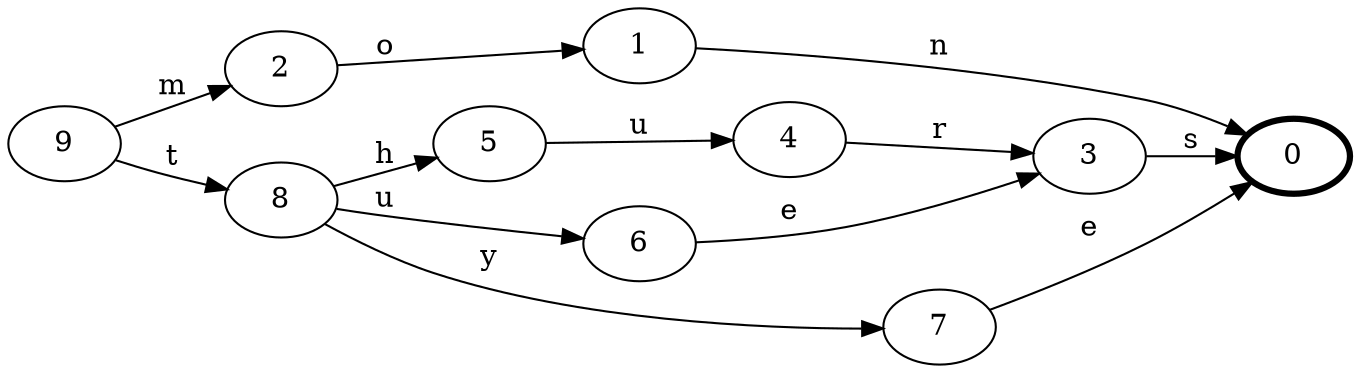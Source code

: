 digraph G {
    rankdir=LR;
    9 -> 2 [label="m"];
    9 -> 8 [label="t"];
    2 -> 1 [label="o"];
    8 -> 5 [label="h"];
    8 -> 6 [label="u"];
    8 -> 7 [label="y"];
    1 -> 0 [label="n"];
    5 -> 4 [label="u"];
    6 -> 3 [label="e"];
    7 -> 0 [label="e"];
    0 [penwidth=3];
    4 -> 3 [label="r"];
    3 -> 0 [label="s"];
    0 [penwidth=3];
    0 [penwidth=3];
}
